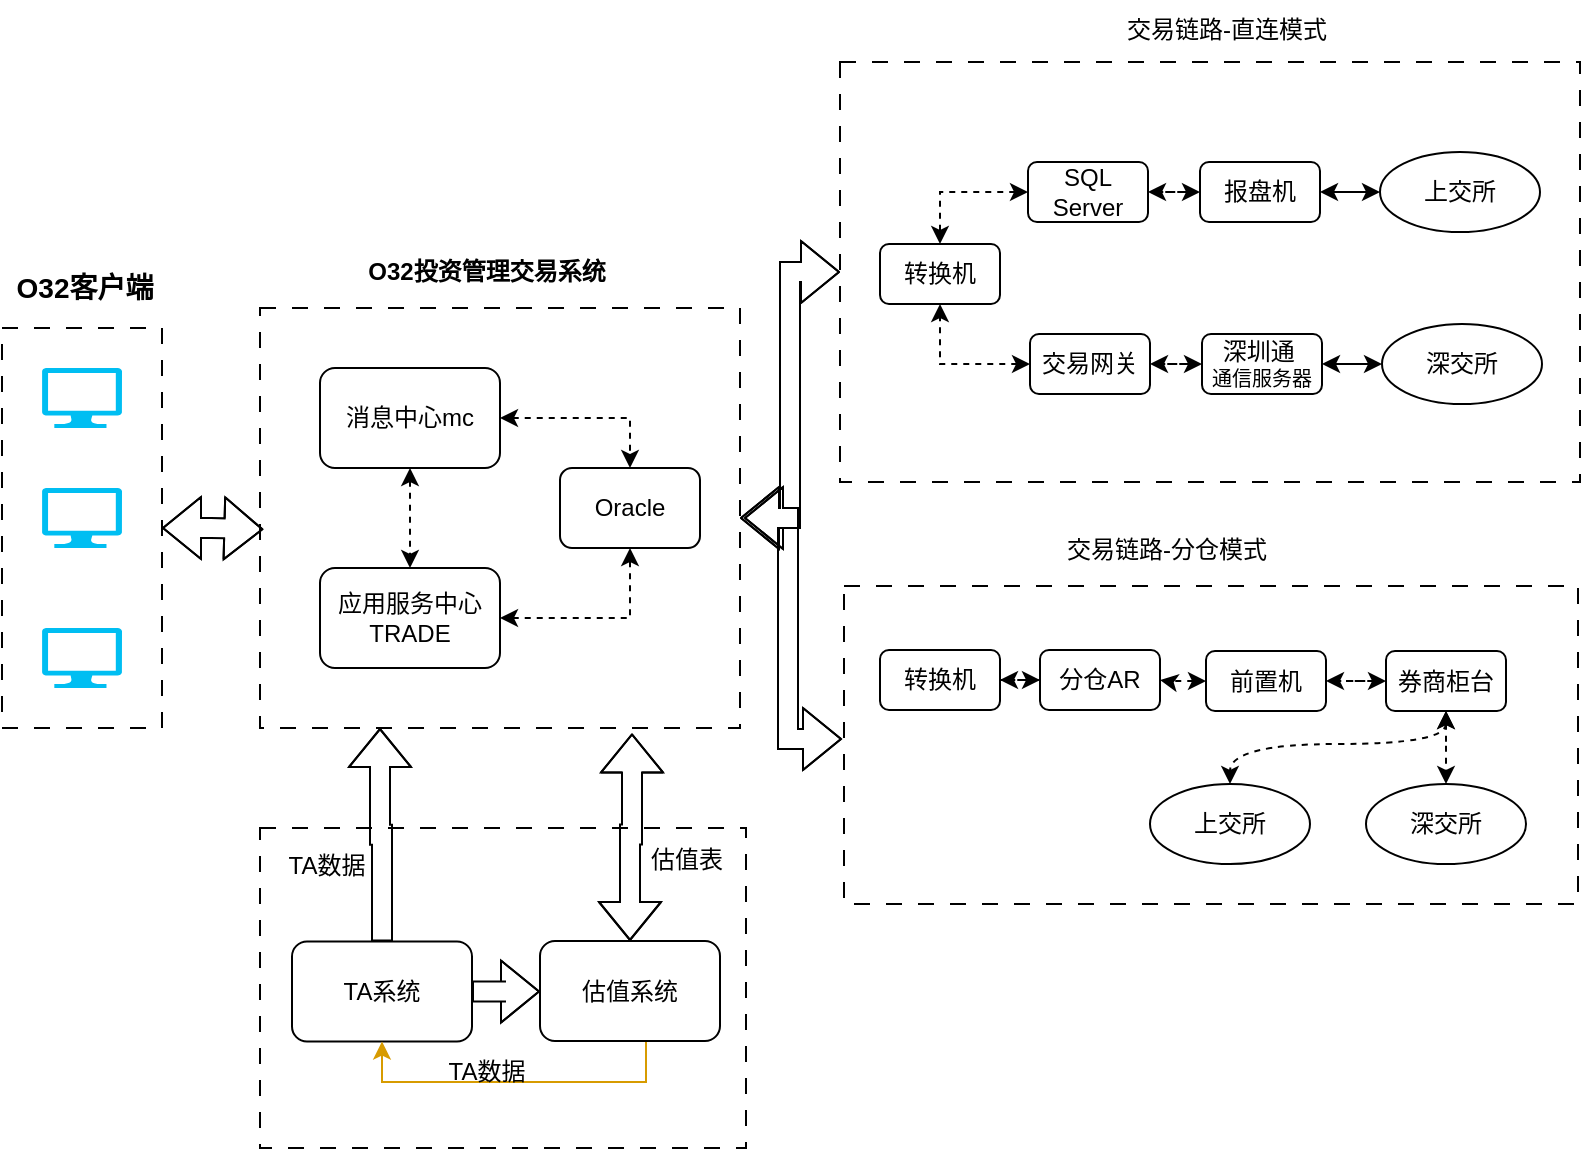 <mxfile version="24.0.7" type="github">
  <diagram name="第 1 页" id="Hl0IDdzk9xqQNP-VrTFX">
    <mxGraphModel dx="1252" dy="503" grid="1" gridSize="10" guides="1" tooltips="1" connect="1" arrows="1" fold="1" page="1" pageScale="1" pageWidth="827" pageHeight="1169" math="0" shadow="0">
      <root>
        <mxCell id="0" />
        <mxCell id="1" parent="0" />
        <mxCell id="l2SVZ1lYcrZDh2CJXjzG-43" style="edgeStyle=orthogonalEdgeStyle;rounded=0;orthogonalLoop=1;jettySize=auto;html=1;entryX=0;entryY=0.5;entryDx=0;entryDy=0;shape=flexArrow;startArrow=block;" parent="1" source="l2SVZ1lYcrZDh2CJXjzG-11" target="l2SVZ1lYcrZDh2CJXjzG-15" edge="1">
          <mxGeometry relative="1" as="geometry" />
        </mxCell>
        <mxCell id="l2SVZ1lYcrZDh2CJXjzG-11" value="" style="rounded=0;whiteSpace=wrap;html=1;dashed=1;dashPattern=8 8;" parent="1" vertex="1">
          <mxGeometry x="157" y="202" width="240" height="210" as="geometry" />
        </mxCell>
        <mxCell id="l2SVZ1lYcrZDh2CJXjzG-8" value="" style="rounded=0;whiteSpace=wrap;html=1;fillStyle=auto;dashed=1;dashPattern=8 8;" parent="1" vertex="1">
          <mxGeometry x="28" y="212" width="80" height="200" as="geometry" />
        </mxCell>
        <mxCell id="l2SVZ1lYcrZDh2CJXjzG-1" value="" style="verticalLabelPosition=bottom;html=1;verticalAlign=top;align=center;strokeColor=none;fillColor=#00BEF2;shape=mxgraph.azure.computer;pointerEvents=1;" parent="1" vertex="1">
          <mxGeometry x="48" y="292" width="40" height="30" as="geometry" />
        </mxCell>
        <mxCell id="l2SVZ1lYcrZDh2CJXjzG-2" value="" style="verticalLabelPosition=bottom;html=1;verticalAlign=top;align=center;strokeColor=none;fillColor=#00BEF2;shape=mxgraph.azure.computer;pointerEvents=1;" parent="1" vertex="1">
          <mxGeometry x="48" y="362" width="40" height="30" as="geometry" />
        </mxCell>
        <mxCell id="l2SVZ1lYcrZDh2CJXjzG-13" value="" style="edgeStyle=orthogonalEdgeStyle;rounded=0;orthogonalLoop=1;jettySize=auto;html=1;startArrow=classic;startFill=1;dashed=1;" parent="1" source="l2SVZ1lYcrZDh2CJXjzG-3" target="l2SVZ1lYcrZDh2CJXjzG-5" edge="1">
          <mxGeometry relative="1" as="geometry" />
        </mxCell>
        <mxCell id="l2SVZ1lYcrZDh2CJXjzG-3" value="应用服务中心TRADE" style="rounded=1;whiteSpace=wrap;html=1;" parent="1" vertex="1">
          <mxGeometry x="187" y="332" width="90" height="50" as="geometry" />
        </mxCell>
        <mxCell id="l2SVZ1lYcrZDh2CJXjzG-5" value="Oracle" style="rounded=1;whiteSpace=wrap;html=1;" parent="1" vertex="1">
          <mxGeometry x="307" y="282" width="70" height="40" as="geometry" />
        </mxCell>
        <mxCell id="l2SVZ1lYcrZDh2CJXjzG-6" value="" style="verticalLabelPosition=bottom;html=1;verticalAlign=top;align=center;strokeColor=none;fillColor=#00BEF2;shape=mxgraph.azure.computer;pointerEvents=1;" parent="1" vertex="1">
          <mxGeometry x="48" y="232" width="40" height="30" as="geometry" />
        </mxCell>
        <mxCell id="l2SVZ1lYcrZDh2CJXjzG-14" value="" style="edgeStyle=orthogonalEdgeStyle;rounded=0;orthogonalLoop=1;jettySize=auto;html=1;startArrow=classic;startFill=1;dashed=1;" parent="1" source="l2SVZ1lYcrZDh2CJXjzG-7" target="l2SVZ1lYcrZDh2CJXjzG-3" edge="1">
          <mxGeometry relative="1" as="geometry" />
        </mxCell>
        <mxCell id="l2SVZ1lYcrZDh2CJXjzG-74" value="" style="edgeStyle=orthogonalEdgeStyle;rounded=0;orthogonalLoop=1;jettySize=auto;html=1;startArrow=classic;startFill=1;dashed=1;" parent="1" source="l2SVZ1lYcrZDh2CJXjzG-7" target="l2SVZ1lYcrZDh2CJXjzG-5" edge="1">
          <mxGeometry relative="1" as="geometry">
            <Array as="points">
              <mxPoint x="342" y="257" />
            </Array>
          </mxGeometry>
        </mxCell>
        <mxCell id="l2SVZ1lYcrZDh2CJXjzG-7" value="消息中心mc" style="rounded=1;whiteSpace=wrap;html=1;" parent="1" vertex="1">
          <mxGeometry x="187" y="232" width="90" height="50" as="geometry" />
        </mxCell>
        <mxCell id="l2SVZ1lYcrZDh2CJXjzG-10" value="&lt;p style=&quot;line-height: 100%;&quot;&gt;&lt;font style=&quot;font-size: 14px;&quot;&gt;O32客户端&lt;/font&gt;&lt;/p&gt;" style="text;strokeColor=none;fillColor=none;html=1;fontSize=24;fontStyle=1;verticalAlign=middle;align=center;" parent="1" vertex="1">
          <mxGeometry x="30" y="170" width="78" height="40" as="geometry" />
        </mxCell>
        <mxCell id="l2SVZ1lYcrZDh2CJXjzG-15" value="" style="rounded=0;whiteSpace=wrap;html=1;dashed=1;dashPattern=8 8;" parent="1" vertex="1">
          <mxGeometry x="447" y="79" width="370" height="210" as="geometry" />
        </mxCell>
        <mxCell id="l2SVZ1lYcrZDh2CJXjzG-16" value="交易链路-直连模式" style="text;html=1;align=center;verticalAlign=middle;resizable=0;points=[];autosize=1;strokeColor=none;fillColor=none;" parent="1" vertex="1">
          <mxGeometry x="580" y="48" width="120" height="30" as="geometry" />
        </mxCell>
        <mxCell id="l2SVZ1lYcrZDh2CJXjzG-17" value="转换机" style="rounded=1;whiteSpace=wrap;html=1;" parent="1" vertex="1">
          <mxGeometry x="467" y="170" width="60" height="30" as="geometry" />
        </mxCell>
        <mxCell id="l2SVZ1lYcrZDh2CJXjzG-26" value="" style="edgeStyle=orthogonalEdgeStyle;rounded=0;orthogonalLoop=1;jettySize=auto;html=1;startArrow=classic;startFill=1;dashed=1;" parent="1" source="l2SVZ1lYcrZDh2CJXjzG-18" target="l2SVZ1lYcrZDh2CJXjzG-17" edge="1">
          <mxGeometry relative="1" as="geometry" />
        </mxCell>
        <mxCell id="l2SVZ1lYcrZDh2CJXjzG-18" value="SQL Server" style="rounded=1;whiteSpace=wrap;html=1;" parent="1" vertex="1">
          <mxGeometry x="541" y="129" width="60" height="30" as="geometry" />
        </mxCell>
        <mxCell id="l2SVZ1lYcrZDh2CJXjzG-28" value="" style="edgeStyle=orthogonalEdgeStyle;rounded=0;orthogonalLoop=1;jettySize=auto;html=1;startArrow=classic;startFill=1;dashed=1;" parent="1" source="l2SVZ1lYcrZDh2CJXjzG-19" target="l2SVZ1lYcrZDh2CJXjzG-18" edge="1">
          <mxGeometry relative="1" as="geometry" />
        </mxCell>
        <mxCell id="l2SVZ1lYcrZDh2CJXjzG-19" value="报盘机" style="rounded=1;whiteSpace=wrap;html=1;" parent="1" vertex="1">
          <mxGeometry x="627" y="129" width="60" height="30" as="geometry" />
        </mxCell>
        <mxCell id="l2SVZ1lYcrZDh2CJXjzG-29" value="" style="edgeStyle=orthogonalEdgeStyle;rounded=0;orthogonalLoop=1;jettySize=auto;html=1;startArrow=classic;startFill=1;" parent="1" source="l2SVZ1lYcrZDh2CJXjzG-20" target="l2SVZ1lYcrZDh2CJXjzG-19" edge="1">
          <mxGeometry relative="1" as="geometry" />
        </mxCell>
        <mxCell id="l2SVZ1lYcrZDh2CJXjzG-20" value="上交所" style="ellipse;whiteSpace=wrap;html=1;" parent="1" vertex="1">
          <mxGeometry x="717" y="124" width="80" height="40" as="geometry" />
        </mxCell>
        <mxCell id="l2SVZ1lYcrZDh2CJXjzG-34" value="" style="edgeStyle=orthogonalEdgeStyle;rounded=0;orthogonalLoop=1;jettySize=auto;html=1;startArrow=classic;startFill=1;dashed=1;" parent="1" source="l2SVZ1lYcrZDh2CJXjzG-22" target="l2SVZ1lYcrZDh2CJXjzG-17" edge="1">
          <mxGeometry relative="1" as="geometry" />
        </mxCell>
        <mxCell id="l2SVZ1lYcrZDh2CJXjzG-22" value="交易网关" style="rounded=1;whiteSpace=wrap;html=1;" parent="1" vertex="1">
          <mxGeometry x="542" y="215" width="60" height="30" as="geometry" />
        </mxCell>
        <mxCell id="l2SVZ1lYcrZDh2CJXjzG-39" value="" style="edgeStyle=orthogonalEdgeStyle;rounded=0;orthogonalLoop=1;jettySize=auto;html=1;dashed=1;startArrow=classic;startFill=1;" parent="1" source="l2SVZ1lYcrZDh2CJXjzG-23" target="l2SVZ1lYcrZDh2CJXjzG-22" edge="1">
          <mxGeometry relative="1" as="geometry" />
        </mxCell>
        <mxCell id="l2SVZ1lYcrZDh2CJXjzG-23" value="深圳通&amp;nbsp;&lt;div style=&quot;font-size: 10px;&quot;&gt;通信服务器&lt;/div&gt;" style="rounded=1;whiteSpace=wrap;html=1;" parent="1" vertex="1">
          <mxGeometry x="628" y="215" width="60" height="30" as="geometry" />
        </mxCell>
        <mxCell id="l2SVZ1lYcrZDh2CJXjzG-32" value="" style="edgeStyle=orthogonalEdgeStyle;rounded=0;orthogonalLoop=1;jettySize=auto;html=1;startArrow=classic;startFill=1;" parent="1" source="l2SVZ1lYcrZDh2CJXjzG-24" target="l2SVZ1lYcrZDh2CJXjzG-23" edge="1">
          <mxGeometry relative="1" as="geometry" />
        </mxCell>
        <mxCell id="l2SVZ1lYcrZDh2CJXjzG-24" value="深交所" style="ellipse;whiteSpace=wrap;html=1;" parent="1" vertex="1">
          <mxGeometry x="718" y="210" width="80" height="40" as="geometry" />
        </mxCell>
        <mxCell id="l2SVZ1lYcrZDh2CJXjzG-35" value="&lt;font style=&quot;font-size: 12px;&quot;&gt;O32投资管理交易系统&lt;/font&gt;" style="text;strokeColor=none;fillColor=none;html=1;fontSize=24;fontStyle=1;verticalAlign=middle;align=center;" parent="1" vertex="1">
          <mxGeometry x="220" y="160" width="100" height="40" as="geometry" />
        </mxCell>
        <mxCell id="l2SVZ1lYcrZDh2CJXjzG-41" style="edgeStyle=orthogonalEdgeStyle;rounded=0;orthogonalLoop=1;jettySize=auto;html=1;entryX=0.007;entryY=0.527;entryDx=0;entryDy=0;entryPerimeter=0;shape=flexArrow;startArrow=block;" parent="1" source="l2SVZ1lYcrZDh2CJXjzG-8" target="l2SVZ1lYcrZDh2CJXjzG-11" edge="1">
          <mxGeometry relative="1" as="geometry" />
        </mxCell>
        <mxCell id="l2SVZ1lYcrZDh2CJXjzG-73" style="edgeStyle=orthogonalEdgeStyle;rounded=0;orthogonalLoop=1;jettySize=auto;html=1;shape=flexArrow;startArrow=block;" parent="1" edge="1">
          <mxGeometry relative="1" as="geometry">
            <mxPoint x="399" y="307" as="targetPoint" />
            <mxPoint x="448" y="417.5" as="sourcePoint" />
            <Array as="points">
              <mxPoint x="421" y="418" />
              <mxPoint x="421" y="307" />
            </Array>
          </mxGeometry>
        </mxCell>
        <mxCell id="l2SVZ1lYcrZDh2CJXjzG-44" value="" style="rounded=0;whiteSpace=wrap;html=1;dashed=1;dashPattern=8 8;" parent="1" vertex="1">
          <mxGeometry x="449" y="341" width="367" height="159" as="geometry" />
        </mxCell>
        <mxCell id="l2SVZ1lYcrZDh2CJXjzG-45" value="交易链路-分仓模式" style="text;html=1;align=center;verticalAlign=middle;resizable=0;points=[];autosize=1;strokeColor=none;fillColor=none;" parent="1" vertex="1">
          <mxGeometry x="550" y="308" width="120" height="30" as="geometry" />
        </mxCell>
        <mxCell id="l2SVZ1lYcrZDh2CJXjzG-46" value="转换机" style="rounded=1;whiteSpace=wrap;html=1;" parent="1" vertex="1">
          <mxGeometry x="467" y="373" width="60" height="30" as="geometry" />
        </mxCell>
        <mxCell id="l2SVZ1lYcrZDh2CJXjzG-53" value="" style="edgeStyle=orthogonalEdgeStyle;rounded=0;orthogonalLoop=1;jettySize=auto;html=1;startArrow=classic;startFill=1;dashed=1;" parent="1" source="l2SVZ1lYcrZDh2CJXjzG-47" target="l2SVZ1lYcrZDh2CJXjzG-46" edge="1">
          <mxGeometry relative="1" as="geometry" />
        </mxCell>
        <mxCell id="l2SVZ1lYcrZDh2CJXjzG-47" value="分仓AR" style="rounded=1;whiteSpace=wrap;html=1;" parent="1" vertex="1">
          <mxGeometry x="547" y="373" width="60" height="30" as="geometry" />
        </mxCell>
        <mxCell id="l2SVZ1lYcrZDh2CJXjzG-54" value="" style="edgeStyle=orthogonalEdgeStyle;rounded=0;orthogonalLoop=1;jettySize=auto;html=1;startArrow=classic;startFill=1;dashed=1;" parent="1" source="l2SVZ1lYcrZDh2CJXjzG-48" target="l2SVZ1lYcrZDh2CJXjzG-47" edge="1">
          <mxGeometry relative="1" as="geometry" />
        </mxCell>
        <mxCell id="l2SVZ1lYcrZDh2CJXjzG-48" value="前置机" style="rounded=1;whiteSpace=wrap;html=1;" parent="1" vertex="1">
          <mxGeometry x="630" y="373.5" width="60" height="30" as="geometry" />
        </mxCell>
        <mxCell id="l2SVZ1lYcrZDh2CJXjzG-55" value="" style="edgeStyle=orthogonalEdgeStyle;rounded=0;orthogonalLoop=1;jettySize=auto;html=1;startArrow=classic;startFill=1;dashed=1;" parent="1" source="l2SVZ1lYcrZDh2CJXjzG-49" target="l2SVZ1lYcrZDh2CJXjzG-48" edge="1">
          <mxGeometry relative="1" as="geometry" />
        </mxCell>
        <mxCell id="l2SVZ1lYcrZDh2CJXjzG-57" style="edgeStyle=orthogonalEdgeStyle;rounded=0;orthogonalLoop=1;jettySize=auto;html=1;startArrow=classic;startFill=1;dashed=1;" parent="1" source="l2SVZ1lYcrZDh2CJXjzG-49" target="l2SVZ1lYcrZDh2CJXjzG-51" edge="1">
          <mxGeometry relative="1" as="geometry" />
        </mxCell>
        <mxCell id="l2SVZ1lYcrZDh2CJXjzG-58" style="edgeStyle=orthogonalEdgeStyle;rounded=0;orthogonalLoop=1;jettySize=auto;html=1;entryX=0.5;entryY=0;entryDx=0;entryDy=0;curved=1;startArrow=classic;startFill=1;dashed=1;" parent="1" source="l2SVZ1lYcrZDh2CJXjzG-49" target="l2SVZ1lYcrZDh2CJXjzG-50" edge="1">
          <mxGeometry relative="1" as="geometry">
            <Array as="points">
              <mxPoint x="750" y="420" />
              <mxPoint x="642" y="420" />
            </Array>
          </mxGeometry>
        </mxCell>
        <mxCell id="l2SVZ1lYcrZDh2CJXjzG-49" value="券商柜台" style="rounded=1;whiteSpace=wrap;html=1;" parent="1" vertex="1">
          <mxGeometry x="720" y="373.5" width="60" height="30" as="geometry" />
        </mxCell>
        <mxCell id="l2SVZ1lYcrZDh2CJXjzG-50" value="上交所" style="ellipse;whiteSpace=wrap;html=1;" parent="1" vertex="1">
          <mxGeometry x="602" y="440" width="80" height="40" as="geometry" />
        </mxCell>
        <mxCell id="l2SVZ1lYcrZDh2CJXjzG-51" value="深交所" style="ellipse;whiteSpace=wrap;html=1;" parent="1" vertex="1">
          <mxGeometry x="710" y="440" width="80" height="40" as="geometry" />
        </mxCell>
        <mxCell id="l2SVZ1lYcrZDh2CJXjzG-59" value="" style="rounded=0;whiteSpace=wrap;html=1;dashed=1;dashPattern=8 8;" parent="1" vertex="1">
          <mxGeometry x="157" y="462" width="243" height="160" as="geometry" />
        </mxCell>
        <mxCell id="l2SVZ1lYcrZDh2CJXjzG-62" style="edgeStyle=orthogonalEdgeStyle;rounded=0;orthogonalLoop=1;jettySize=auto;html=1;entryX=0.25;entryY=1;entryDx=0;entryDy=0;shape=flexArrow;" parent="1" source="l2SVZ1lYcrZDh2CJXjzG-60" target="l2SVZ1lYcrZDh2CJXjzG-11" edge="1">
          <mxGeometry relative="1" as="geometry" />
        </mxCell>
        <mxCell id="l2SVZ1lYcrZDh2CJXjzG-66" value="" style="edgeStyle=orthogonalEdgeStyle;rounded=0;orthogonalLoop=1;jettySize=auto;html=1;shape=flexArrow;" parent="1" source="l2SVZ1lYcrZDh2CJXjzG-60" target="l2SVZ1lYcrZDh2CJXjzG-61" edge="1">
          <mxGeometry relative="1" as="geometry">
            <Array as="points">
              <mxPoint x="280" y="544" />
              <mxPoint x="280" y="544" />
            </Array>
          </mxGeometry>
        </mxCell>
        <mxCell id="l2SVZ1lYcrZDh2CJXjzG-60" value="TA系统" style="rounded=1;whiteSpace=wrap;html=1;" parent="1" vertex="1">
          <mxGeometry x="173" y="518.75" width="90" height="50" as="geometry" />
        </mxCell>
        <mxCell id="l2SVZ1lYcrZDh2CJXjzG-68" style="edgeStyle=orthogonalEdgeStyle;rounded=0;orthogonalLoop=1;jettySize=auto;html=1;entryX=0.5;entryY=1;entryDx=0;entryDy=0;fillColor=#ffe6cc;strokeColor=#d79b00;" parent="1" source="l2SVZ1lYcrZDh2CJXjzG-61" target="l2SVZ1lYcrZDh2CJXjzG-60" edge="1">
          <mxGeometry relative="1" as="geometry">
            <Array as="points">
              <mxPoint x="350" y="589" />
              <mxPoint x="218" y="589" />
            </Array>
          </mxGeometry>
        </mxCell>
        <mxCell id="l2SVZ1lYcrZDh2CJXjzG-61" value="估值系统" style="rounded=1;whiteSpace=wrap;html=1;" parent="1" vertex="1">
          <mxGeometry x="297" y="518.5" width="90" height="50" as="geometry" />
        </mxCell>
        <mxCell id="l2SVZ1lYcrZDh2CJXjzG-63" style="edgeStyle=orthogonalEdgeStyle;rounded=0;orthogonalLoop=1;jettySize=auto;html=1;entryX=0.775;entryY=1.013;entryDx=0;entryDy=0;entryPerimeter=0;shape=flexArrow;startArrow=block;" parent="1" source="l2SVZ1lYcrZDh2CJXjzG-61" target="l2SVZ1lYcrZDh2CJXjzG-11" edge="1">
          <mxGeometry relative="1" as="geometry" />
        </mxCell>
        <mxCell id="l2SVZ1lYcrZDh2CJXjzG-64" value="TA数据" style="text;html=1;align=center;verticalAlign=middle;resizable=0;points=[];autosize=1;strokeColor=none;fillColor=none;" parent="1" vertex="1">
          <mxGeometry x="160" y="465.5" width="60" height="30" as="geometry" />
        </mxCell>
        <mxCell id="l2SVZ1lYcrZDh2CJXjzG-65" value="估值表" style="text;html=1;align=center;verticalAlign=middle;resizable=0;points=[];autosize=1;strokeColor=none;fillColor=none;" parent="1" vertex="1">
          <mxGeometry x="340" y="463" width="60" height="30" as="geometry" />
        </mxCell>
        <mxCell id="l2SVZ1lYcrZDh2CJXjzG-67" value="TA数据" style="text;html=1;align=center;verticalAlign=middle;resizable=0;points=[];autosize=1;strokeColor=none;fillColor=none;" parent="1" vertex="1">
          <mxGeometry x="240" y="568.75" width="60" height="30" as="geometry" />
        </mxCell>
      </root>
    </mxGraphModel>
  </diagram>
</mxfile>
